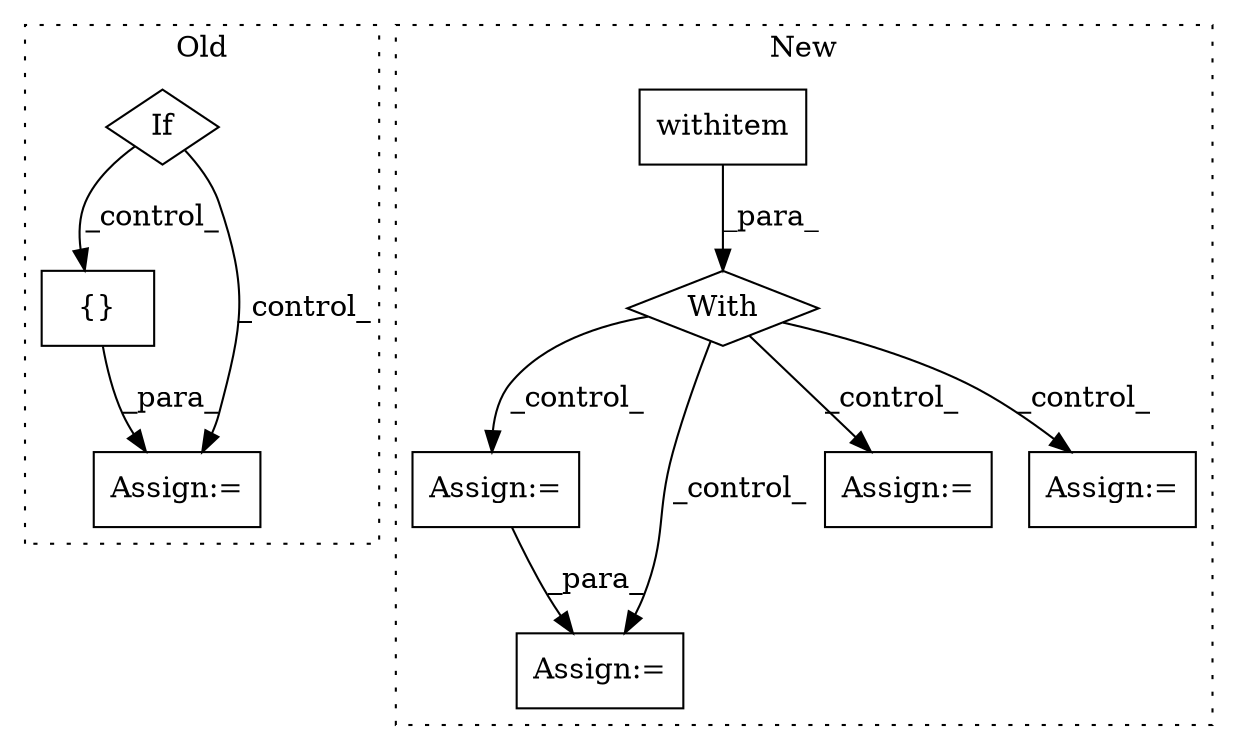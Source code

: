 digraph G {
subgraph cluster0 {
1 [label="{}" a="59" s="14863,15153" l="1,0" shape="box"];
4 [label="Assign:=" a="68" s="14832" l="4" shape="box"];
9 [label="If" a="96" s="14744" l="3" shape="diamond"];
label = "Old";
style="dotted";
}
subgraph cluster1 {
2 [label="With" a="39" s="18577,18587" l="5,24" shape="diamond"];
3 [label="withitem" a="49" s="18582" l="5" shape="box"];
5 [label="Assign:=" a="68" s="19313" l="3" shape="box"];
6 [label="Assign:=" a="68" s="19538" l="4" shape="box"];
7 [label="Assign:=" a="68" s="19016" l="4" shape="box"];
8 [label="Assign:=" a="68" s="18656" l="3" shape="box"];
label = "New";
style="dotted";
}
1 -> 4 [label="_para_"];
2 -> 8 [label="_control_"];
2 -> 5 [label="_control_"];
2 -> 7 [label="_control_"];
2 -> 6 [label="_control_"];
3 -> 2 [label="_para_"];
5 -> 6 [label="_para_"];
9 -> 1 [label="_control_"];
9 -> 4 [label="_control_"];
}